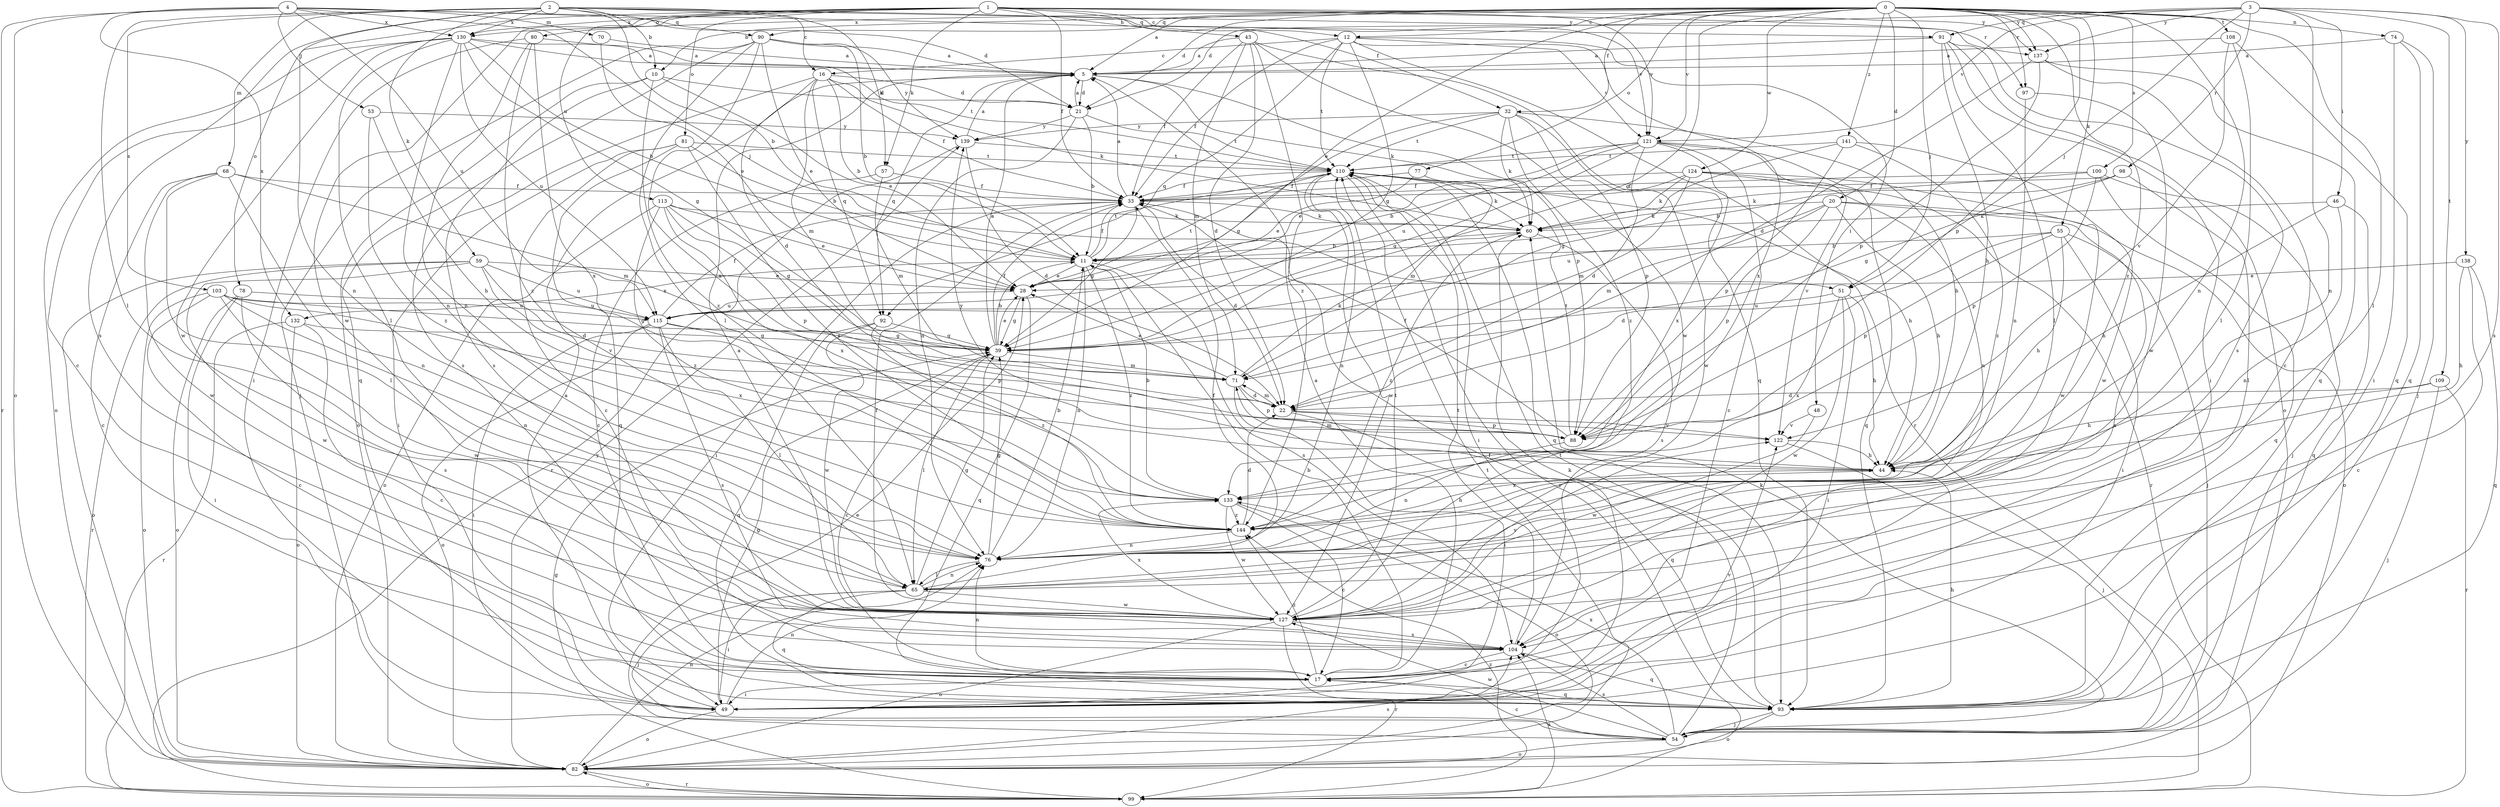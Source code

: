 strict digraph  {
0;
1;
2;
3;
4;
5;
10;
11;
12;
16;
17;
20;
21;
22;
28;
32;
33;
39;
43;
44;
46;
48;
49;
51;
53;
54;
55;
57;
59;
60;
65;
68;
70;
71;
74;
76;
77;
78;
80;
81;
82;
88;
90;
91;
92;
93;
97;
98;
99;
100;
103;
104;
108;
109;
110;
113;
115;
121;
122;
124;
127;
130;
132;
133;
137;
138;
139;
141;
144;
0 -> 5  [label=a];
0 -> 10  [label=b];
0 -> 12  [label=c];
0 -> 20  [label=d];
0 -> 21  [label=d];
0 -> 28  [label=e];
0 -> 32  [label=f];
0 -> 39  [label=g];
0 -> 51  [label=j];
0 -> 55  [label=k];
0 -> 65  [label=l];
0 -> 74  [label=n];
0 -> 76  [label=n];
0 -> 77  [label=o];
0 -> 88  [label=p];
0 -> 90  [label=q];
0 -> 97  [label=r];
0 -> 100  [label=s];
0 -> 108  [label=t];
0 -> 121  [label=v];
0 -> 124  [label=w];
0 -> 130  [label=x];
0 -> 137  [label=y];
0 -> 141  [label=z];
0 -> 144  [label=z];
1 -> 12  [label=c];
1 -> 32  [label=f];
1 -> 33  [label=f];
1 -> 43  [label=h];
1 -> 57  [label=k];
1 -> 78  [label=o];
1 -> 80  [label=o];
1 -> 81  [label=o];
1 -> 97  [label=r];
1 -> 113  [label=u];
1 -> 121  [label=v];
1 -> 127  [label=w];
1 -> 130  [label=x];
1 -> 137  [label=y];
2 -> 10  [label=b];
2 -> 11  [label=b];
2 -> 16  [label=c];
2 -> 57  [label=k];
2 -> 59  [label=k];
2 -> 65  [label=l];
2 -> 68  [label=m];
2 -> 76  [label=n];
2 -> 90  [label=q];
2 -> 91  [label=q];
2 -> 103  [label=s];
2 -> 104  [label=s];
2 -> 130  [label=x];
2 -> 137  [label=y];
3 -> 21  [label=d];
3 -> 46  [label=i];
3 -> 51  [label=j];
3 -> 76  [label=n];
3 -> 91  [label=q];
3 -> 98  [label=r];
3 -> 104  [label=s];
3 -> 109  [label=t];
3 -> 121  [label=v];
3 -> 137  [label=y];
3 -> 138  [label=y];
4 -> 21  [label=d];
4 -> 51  [label=j];
4 -> 53  [label=j];
4 -> 70  [label=m];
4 -> 82  [label=o];
4 -> 99  [label=r];
4 -> 115  [label=u];
4 -> 121  [label=v];
4 -> 130  [label=x];
4 -> 132  [label=x];
5 -> 21  [label=d];
5 -> 60  [label=k];
5 -> 88  [label=p];
5 -> 92  [label=q];
10 -> 21  [label=d];
10 -> 28  [label=e];
10 -> 82  [label=o];
10 -> 104  [label=s];
10 -> 144  [label=z];
11 -> 28  [label=e];
11 -> 33  [label=f];
11 -> 76  [label=n];
11 -> 104  [label=s];
11 -> 110  [label=t];
11 -> 132  [label=x];
11 -> 144  [label=z];
12 -> 16  [label=c];
12 -> 33  [label=f];
12 -> 39  [label=g];
12 -> 48  [label=i];
12 -> 92  [label=q];
12 -> 99  [label=r];
12 -> 110  [label=t];
12 -> 121  [label=v];
12 -> 133  [label=x];
16 -> 11  [label=b];
16 -> 21  [label=d];
16 -> 22  [label=d];
16 -> 33  [label=f];
16 -> 60  [label=k];
16 -> 71  [label=m];
16 -> 92  [label=q];
16 -> 104  [label=s];
17 -> 5  [label=a];
17 -> 11  [label=b];
17 -> 49  [label=i];
17 -> 76  [label=n];
17 -> 93  [label=q];
17 -> 144  [label=z];
20 -> 44  [label=h];
20 -> 60  [label=k];
20 -> 71  [label=m];
20 -> 82  [label=o];
20 -> 88  [label=p];
20 -> 104  [label=s];
20 -> 115  [label=u];
21 -> 5  [label=a];
21 -> 11  [label=b];
21 -> 76  [label=n];
21 -> 110  [label=t];
21 -> 139  [label=y];
22 -> 71  [label=m];
22 -> 88  [label=p];
22 -> 93  [label=q];
22 -> 122  [label=v];
28 -> 39  [label=g];
28 -> 93  [label=q];
28 -> 110  [label=t];
28 -> 115  [label=u];
32 -> 39  [label=g];
32 -> 44  [label=h];
32 -> 60  [label=k];
32 -> 88  [label=p];
32 -> 110  [label=t];
32 -> 127  [label=w];
32 -> 139  [label=y];
32 -> 144  [label=z];
33 -> 5  [label=a];
33 -> 22  [label=d];
33 -> 39  [label=g];
33 -> 49  [label=i];
33 -> 60  [label=k];
39 -> 5  [label=a];
39 -> 11  [label=b];
39 -> 17  [label=c];
39 -> 28  [label=e];
39 -> 33  [label=f];
39 -> 65  [label=l];
39 -> 71  [label=m];
43 -> 5  [label=a];
43 -> 22  [label=d];
43 -> 33  [label=f];
43 -> 71  [label=m];
43 -> 93  [label=q];
43 -> 127  [label=w];
43 -> 144  [label=z];
44 -> 71  [label=m];
44 -> 133  [label=x];
44 -> 139  [label=y];
46 -> 44  [label=h];
46 -> 60  [label=k];
46 -> 76  [label=n];
46 -> 93  [label=q];
48 -> 122  [label=v];
48 -> 127  [label=w];
49 -> 5  [label=a];
49 -> 39  [label=g];
49 -> 60  [label=k];
49 -> 76  [label=n];
49 -> 82  [label=o];
49 -> 122  [label=v];
51 -> 44  [label=h];
51 -> 49  [label=i];
51 -> 115  [label=u];
51 -> 127  [label=w];
51 -> 133  [label=x];
53 -> 44  [label=h];
53 -> 139  [label=y];
53 -> 144  [label=z];
54 -> 17  [label=c];
54 -> 28  [label=e];
54 -> 60  [label=k];
54 -> 82  [label=o];
54 -> 104  [label=s];
54 -> 110  [label=t];
54 -> 127  [label=w];
54 -> 133  [label=x];
55 -> 11  [label=b];
55 -> 22  [label=d];
55 -> 44  [label=h];
55 -> 49  [label=i];
55 -> 54  [label=j];
55 -> 88  [label=p];
57 -> 17  [label=c];
57 -> 33  [label=f];
57 -> 71  [label=m];
59 -> 22  [label=d];
59 -> 28  [label=e];
59 -> 82  [label=o];
59 -> 99  [label=r];
59 -> 115  [label=u];
59 -> 122  [label=v];
59 -> 127  [label=w];
60 -> 11  [label=b];
60 -> 104  [label=s];
60 -> 144  [label=z];
65 -> 33  [label=f];
65 -> 39  [label=g];
65 -> 49  [label=i];
65 -> 54  [label=j];
65 -> 76  [label=n];
65 -> 93  [label=q];
65 -> 127  [label=w];
68 -> 17  [label=c];
68 -> 33  [label=f];
68 -> 65  [label=l];
68 -> 71  [label=m];
68 -> 76  [label=n];
68 -> 127  [label=w];
70 -> 5  [label=a];
70 -> 28  [label=e];
71 -> 22  [label=d];
71 -> 28  [label=e];
71 -> 49  [label=i];
71 -> 60  [label=k];
71 -> 88  [label=p];
74 -> 5  [label=a];
74 -> 49  [label=i];
74 -> 54  [label=j];
74 -> 93  [label=q];
76 -> 11  [label=b];
76 -> 39  [label=g];
76 -> 65  [label=l];
77 -> 28  [label=e];
77 -> 33  [label=f];
77 -> 71  [label=m];
78 -> 49  [label=i];
78 -> 82  [label=o];
78 -> 104  [label=s];
78 -> 115  [label=u];
80 -> 5  [label=a];
80 -> 49  [label=i];
80 -> 76  [label=n];
80 -> 133  [label=x];
80 -> 144  [label=z];
81 -> 11  [label=b];
81 -> 17  [label=c];
81 -> 49  [label=i];
81 -> 93  [label=q];
81 -> 110  [label=t];
81 -> 144  [label=z];
82 -> 76  [label=n];
82 -> 99  [label=r];
82 -> 104  [label=s];
82 -> 110  [label=t];
82 -> 139  [label=y];
88 -> 33  [label=f];
88 -> 76  [label=n];
88 -> 110  [label=t];
90 -> 5  [label=a];
90 -> 11  [label=b];
90 -> 28  [label=e];
90 -> 54  [label=j];
90 -> 65  [label=l];
90 -> 93  [label=q];
90 -> 133  [label=x];
90 -> 139  [label=y];
91 -> 5  [label=a];
91 -> 44  [label=h];
91 -> 49  [label=i];
91 -> 65  [label=l];
91 -> 82  [label=o];
91 -> 104  [label=s];
92 -> 39  [label=g];
92 -> 93  [label=q];
92 -> 127  [label=w];
92 -> 144  [label=z];
93 -> 33  [label=f];
93 -> 44  [label=h];
93 -> 54  [label=j];
93 -> 82  [label=o];
97 -> 76  [label=n];
97 -> 127  [label=w];
98 -> 11  [label=b];
98 -> 33  [label=f];
98 -> 39  [label=g];
98 -> 65  [label=l];
99 -> 39  [label=g];
99 -> 82  [label=o];
99 -> 104  [label=s];
99 -> 144  [label=z];
100 -> 33  [label=f];
100 -> 54  [label=j];
100 -> 60  [label=k];
100 -> 88  [label=p];
100 -> 93  [label=q];
103 -> 17  [label=c];
103 -> 39  [label=g];
103 -> 76  [label=n];
103 -> 82  [label=o];
103 -> 115  [label=u];
103 -> 127  [label=w];
103 -> 133  [label=x];
104 -> 17  [label=c];
104 -> 93  [label=q];
104 -> 110  [label=t];
108 -> 5  [label=a];
108 -> 65  [label=l];
108 -> 93  [label=q];
108 -> 122  [label=v];
109 -> 22  [label=d];
109 -> 44  [label=h];
109 -> 54  [label=j];
109 -> 99  [label=r];
110 -> 33  [label=f];
110 -> 44  [label=h];
110 -> 49  [label=i];
110 -> 60  [label=k];
110 -> 76  [label=n];
110 -> 93  [label=q];
110 -> 99  [label=r];
110 -> 127  [label=w];
113 -> 28  [label=e];
113 -> 39  [label=g];
113 -> 60  [label=k];
113 -> 82  [label=o];
113 -> 88  [label=p];
113 -> 133  [label=x];
113 -> 144  [label=z];
115 -> 33  [label=f];
115 -> 39  [label=g];
115 -> 49  [label=i];
115 -> 65  [label=l];
115 -> 82  [label=o];
115 -> 88  [label=p];
115 -> 104  [label=s];
121 -> 17  [label=c];
121 -> 22  [label=d];
121 -> 28  [label=e];
121 -> 39  [label=g];
121 -> 93  [label=q];
121 -> 110  [label=t];
121 -> 115  [label=u];
121 -> 122  [label=v];
121 -> 133  [label=x];
122 -> 44  [label=h];
122 -> 54  [label=j];
124 -> 11  [label=b];
124 -> 33  [label=f];
124 -> 60  [label=k];
124 -> 71  [label=m];
124 -> 76  [label=n];
124 -> 99  [label=r];
124 -> 127  [label=w];
127 -> 5  [label=a];
127 -> 33  [label=f];
127 -> 82  [label=o];
127 -> 99  [label=r];
127 -> 104  [label=s];
127 -> 110  [label=t];
127 -> 122  [label=v];
127 -> 133  [label=x];
130 -> 5  [label=a];
130 -> 11  [label=b];
130 -> 17  [label=c];
130 -> 39  [label=g];
130 -> 65  [label=l];
130 -> 76  [label=n];
130 -> 82  [label=o];
130 -> 110  [label=t];
130 -> 115  [label=u];
130 -> 127  [label=w];
132 -> 17  [label=c];
132 -> 39  [label=g];
132 -> 82  [label=o];
132 -> 99  [label=r];
133 -> 11  [label=b];
133 -> 17  [label=c];
133 -> 82  [label=o];
133 -> 127  [label=w];
133 -> 144  [label=z];
137 -> 17  [label=c];
137 -> 22  [label=d];
137 -> 88  [label=p];
137 -> 93  [label=q];
138 -> 17  [label=c];
138 -> 28  [label=e];
138 -> 44  [label=h];
138 -> 93  [label=q];
139 -> 5  [label=a];
139 -> 22  [label=d];
139 -> 99  [label=r];
139 -> 110  [label=t];
141 -> 39  [label=g];
141 -> 88  [label=p];
141 -> 110  [label=t];
141 -> 127  [label=w];
141 -> 144  [label=z];
144 -> 22  [label=d];
144 -> 44  [label=h];
144 -> 76  [label=n];
}
